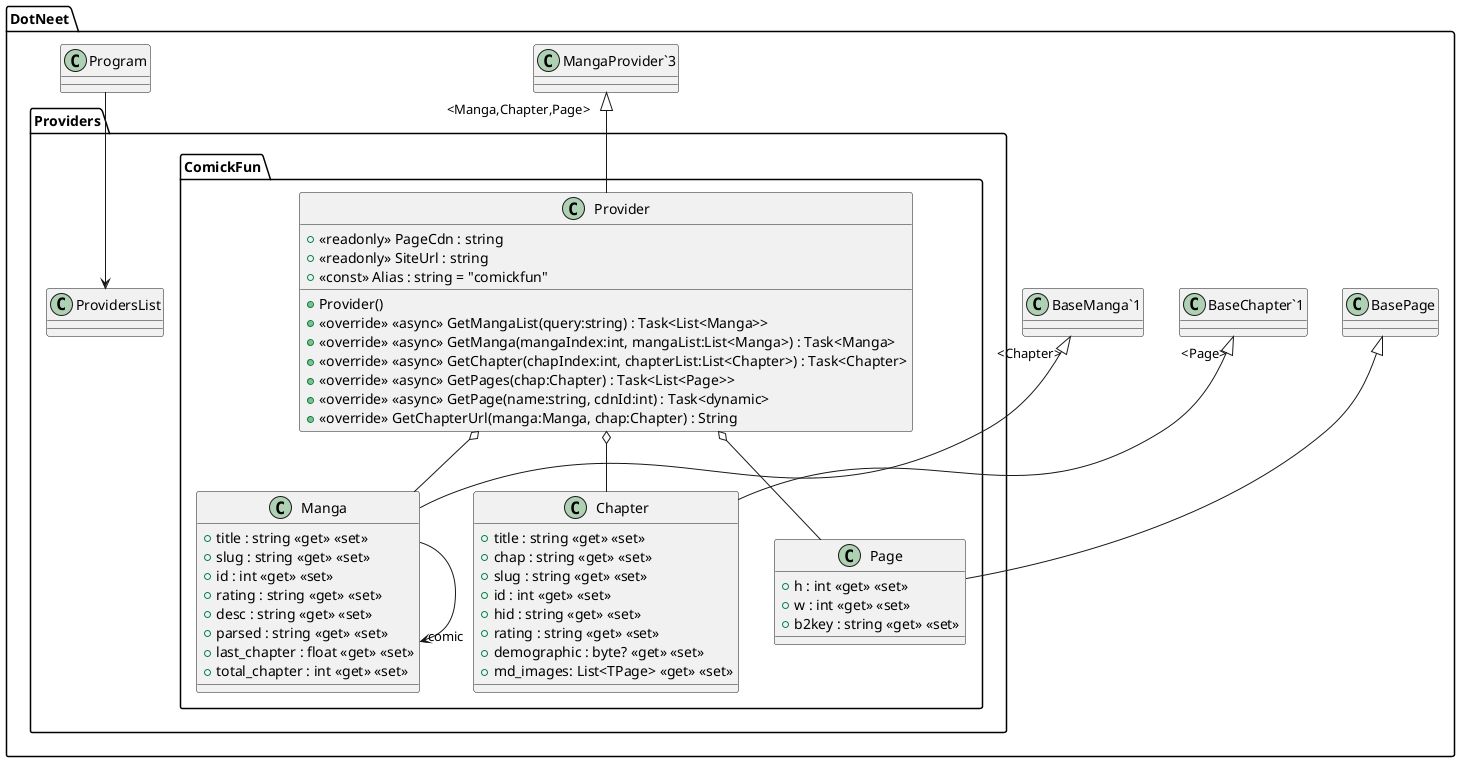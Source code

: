 @startuml
namespace DotNeet {
	namespace DotNeet.Providers.ComickFun {
		class Page {
			+ h : int <<get>> <<set>>
			+ w : int <<get>> <<set>>
			+ b2key : string <<get>> <<set>>
		}
		class Chapter {
			+ title : string <<get>> <<set>>
			+ chap : string <<get>> <<set>>
			+ slug : string <<get>> <<set>>
			+ id : int <<get>> <<set>>
			+ hid : string <<get>> <<set>>
			+ rating : string <<get>> <<set>>
			+ demographic : byte? <<get>> <<set>>
			+ md_images: List<TPage> <<get>> <<set>>
		}
		Manga --> "comic" Manga
		class Manga {
			+ title : string <<get>> <<set>>
			+ slug : string <<get>> <<set>>
			+ id : int <<get>> <<set>>
			+ rating : string <<get>> <<set>>
			+ desc : string <<get>> <<set>>
			+ parsed : string <<get>> <<set>>
			+ last_chapter : float <<get>> <<set>>
			+ total_chapter : int <<get>> <<set>>
		}
		Provider o-- Manga
		Provider o-- Chapter
		Provider o-- Page
		class Provider {
			+ <<readonly>> PageCdn : string
			+ <<readonly>> SiteUrl : string
			+ Provider()
			+ <<const>> Alias : string = "comickfun"
			+ <<override>> <<async>> GetMangaList(query:string) : Task<List<Manga>>
			+ <<override>> <<async>> GetManga(mangaIndex:int, mangaList:List<Manga>) : Task<Manga>
			+ <<override>> <<async>> GetChapter(chapIndex:int, chapterList:List<Chapter>) : Task<Chapter>
			+ <<override>> <<async>> GetPages(chap:Chapter) : Task<List<Page>>
			+ <<override>> <<async>> GetPage(name:string, cdnId:int) : Task<dynamic>
			+ <<override>> GetChapterUrl(manga:Manga, chap:Chapter) : String
		}
	}

	BasePage <|-- DotNeet.Providers.ComickFun.Page
	"BaseChapter`1" "<Page>" <|-- DotNeet.Providers.ComickFun.Chapter
	"BaseManga`1" "<Chapter>" <|-- DotNeet.Providers.ComickFun.Manga
	"MangaProvider`3" "<Manga,Chapter,Page>" <|-- DotNeet.Providers.ComickFun.Provider
	Program --> DotNeet.Providers.ProvidersList
}
@enduml
